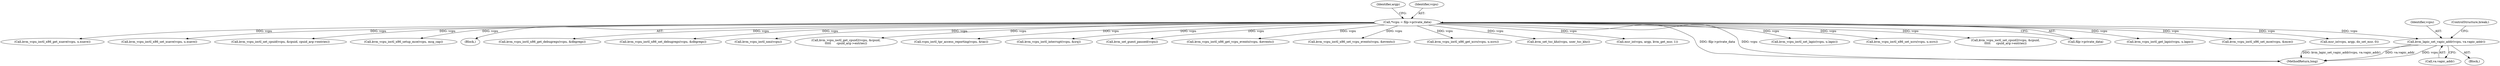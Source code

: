digraph "0_linux_fda4e2e85589191b123d31cdc21fd33ee70f50fd_3@pointer" {
"1000450" [label="(Call,kvm_lapic_set_vapic_addr(vcpu, va.vapic_addr))"];
"1000106" [label="(Call,*vcpu = filp->private_data)"];
"1000494" [label="(Call,kvm_vcpu_ioctl_x86_set_mce(vcpu, &mce))"];
"1000375" [label="(Call,msr_io(vcpu, argp, do_set_msr, 0))"];
"1000422" [label="(Block,)"];
"1000609" [label="(Call,kvm_vcpu_ioctl_x86_get_xsave(vcpu, u.xsave))"];
"1000451" [label="(Identifier,vcpu)"];
"1000656" [label="(Call,kvm_vcpu_ioctl_x86_set_xsave(vcpu, u.xsave))"];
"1000279" [label="(Call,kvm_vcpu_ioctl_set_cpuid(vcpu, &cpuid, cpuid_arg->entries))"];
"1000473" [label="(Call,kvm_vcpu_ioctl_x86_setup_mce(vcpu, mcg_cap))"];
"1000113" [label="(Identifier,argp)"];
"1000104" [label="(Block,)"];
"1000547" [label="(Call,kvm_vcpu_ioctl_x86_get_debugregs(vcpu, &dbgregs))"];
"1000584" [label="(Call,kvm_vcpu_ioctl_x86_set_debugregs(vcpu, &dbgregs))"];
"1000255" [label="(Call,kvm_vcpu_ioctl_nmi(vcpu))"];
"1000337" [label="(Call,kvm_vcpu_ioctl_get_cpuid2(vcpu, &cpuid,\n\t\t\t\t\t      cpuid_arg->entries))"];
"1000398" [label="(Call,vcpu_ioctl_tpr_access_reporting(vcpu, &tac))"];
"1000246" [label="(Call,kvm_vcpu_ioctl_interrupt(vcpu, &irq))"];
"1000780" [label="(Call,kvm_set_guest_paused(vcpu))"];
"1000502" [label="(Call,kvm_vcpu_ioctl_x86_get_vcpu_events(vcpu, &events))"];
"1000539" [label="(Call,kvm_vcpu_ioctl_x86_set_vcpu_events(vcpu, &events))"];
"1000682" [label="(Call,kvm_vcpu_ioctl_x86_get_xcrs(vcpu, u.xcrs))"];
"1000452" [label="(Call,va.vapic_addr)"];
"1000759" [label="(Call,kvm_set_tsc_khz(vcpu, user_tsc_khz))"];
"1000366" [label="(Call,msr_io(vcpu, argp, kvm_get_msr, 1))"];
"1000795" [label="(MethodReturn,long)"];
"1000223" [label="(Call,kvm_vcpu_ioctl_set_lapic(vcpu, u.lapic))"];
"1000729" [label="(Call,kvm_vcpu_ioctl_x86_set_xcrs(vcpu, u.xcrs))"];
"1000107" [label="(Identifier,vcpu)"];
"1000455" [label="(ControlStructure,break;)"];
"1000106" [label="(Call,*vcpu = filp->private_data)"];
"1000308" [label="(Call,kvm_vcpu_ioctl_set_cpuid2(vcpu, &cpuid,\n\t\t\t\t\t      cpuid_arg->entries))"];
"1000450" [label="(Call,kvm_lapic_set_vapic_addr(vcpu, va.vapic_addr))"];
"1000108" [label="(Call,filp->private_data)"];
"1000161" [label="(Call,kvm_vcpu_ioctl_get_lapic(vcpu, u.lapic))"];
"1000450" -> "1000422"  [label="AST: "];
"1000450" -> "1000452"  [label="CFG: "];
"1000451" -> "1000450"  [label="AST: "];
"1000452" -> "1000450"  [label="AST: "];
"1000455" -> "1000450"  [label="CFG: "];
"1000450" -> "1000795"  [label="DDG: kvm_lapic_set_vapic_addr(vcpu, va.vapic_addr)"];
"1000450" -> "1000795"  [label="DDG: va.vapic_addr"];
"1000450" -> "1000795"  [label="DDG: vcpu"];
"1000106" -> "1000450"  [label="DDG: vcpu"];
"1000106" -> "1000104"  [label="AST: "];
"1000106" -> "1000108"  [label="CFG: "];
"1000107" -> "1000106"  [label="AST: "];
"1000108" -> "1000106"  [label="AST: "];
"1000113" -> "1000106"  [label="CFG: "];
"1000106" -> "1000795"  [label="DDG: filp->private_data"];
"1000106" -> "1000795"  [label="DDG: vcpu"];
"1000106" -> "1000161"  [label="DDG: vcpu"];
"1000106" -> "1000223"  [label="DDG: vcpu"];
"1000106" -> "1000246"  [label="DDG: vcpu"];
"1000106" -> "1000255"  [label="DDG: vcpu"];
"1000106" -> "1000279"  [label="DDG: vcpu"];
"1000106" -> "1000308"  [label="DDG: vcpu"];
"1000106" -> "1000337"  [label="DDG: vcpu"];
"1000106" -> "1000366"  [label="DDG: vcpu"];
"1000106" -> "1000375"  [label="DDG: vcpu"];
"1000106" -> "1000398"  [label="DDG: vcpu"];
"1000106" -> "1000473"  [label="DDG: vcpu"];
"1000106" -> "1000494"  [label="DDG: vcpu"];
"1000106" -> "1000502"  [label="DDG: vcpu"];
"1000106" -> "1000539"  [label="DDG: vcpu"];
"1000106" -> "1000547"  [label="DDG: vcpu"];
"1000106" -> "1000584"  [label="DDG: vcpu"];
"1000106" -> "1000609"  [label="DDG: vcpu"];
"1000106" -> "1000656"  [label="DDG: vcpu"];
"1000106" -> "1000682"  [label="DDG: vcpu"];
"1000106" -> "1000729"  [label="DDG: vcpu"];
"1000106" -> "1000759"  [label="DDG: vcpu"];
"1000106" -> "1000780"  [label="DDG: vcpu"];
}
